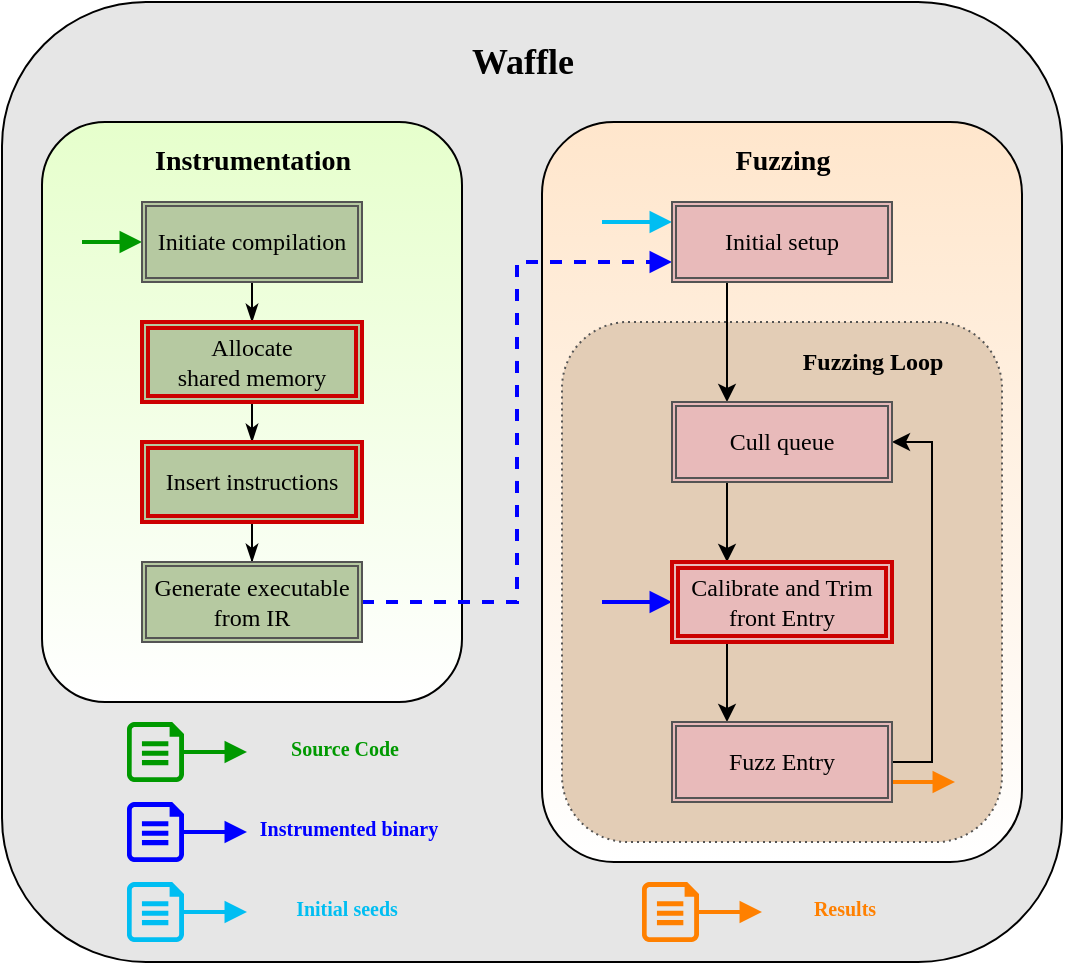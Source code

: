 <mxfile>
    <diagram id="CwqIJhX3pIehWAISivcS" name="Page-1">
        <mxGraphModel dx="1204" dy="760" grid="1" gridSize="10" guides="1" tooltips="1" connect="1" arrows="1" fold="1" page="1" pageScale="1" pageWidth="827" pageHeight="1169" math="0" shadow="0">
            <root>
                <mxCell id="0"/>
                <mxCell id="1" parent="0"/>
                <mxCell id="109" value="" style="rounded=1;whiteSpace=wrap;html=1;fontFamily=Georgia;fontSize=12;fillColor=#E6E6E6;" parent="1" vertex="1">
                    <mxGeometry x="40" y="40" width="530" height="480" as="geometry"/>
                </mxCell>
                <mxCell id="110" value="" style="rounded=1;whiteSpace=wrap;html=1;fontFamily=Georgia;fontSize=12;fillColor=#FFE6CC;gradientColor=#ffffff;" parent="1" vertex="1">
                    <mxGeometry x="310" y="100" width="240" height="370" as="geometry"/>
                </mxCell>
                <mxCell id="111" value="" style="rounded=1;whiteSpace=wrap;html=1;fontFamily=Georgia;fontSize=12;fillColor=#E6FFCC;gradientColor=#ffffff;" parent="1" vertex="1">
                    <mxGeometry x="60" y="100" width="210" height="290" as="geometry"/>
                </mxCell>
                <mxCell id="112" value="&lt;span style=&quot;font-size: 14px&quot;&gt;&lt;b&gt;Instrumentation&lt;/b&gt;&lt;/span&gt;" style="text;html=1;align=center;verticalAlign=middle;resizable=0;points=[];autosize=1;fontSize=12;fontFamily=Georgia;" parent="1" vertex="1">
                    <mxGeometry x="110" y="110" width="110" height="20" as="geometry"/>
                </mxCell>
                <mxCell id="115" style="edgeStyle=orthogonalEdgeStyle;rounded=0;orthogonalLoop=1;jettySize=auto;html=1;exitX=0.5;exitY=1;exitDx=0;exitDy=0;entryX=0.5;entryY=0;entryDx=0;entryDy=0;fontFamily=Georgia;fontSize=12;endArrow=classicThin;endFill=1;" parent="1" source="113" target="114" edge="1">
                    <mxGeometry x="60" y="100" as="geometry"/>
                </mxCell>
                <mxCell id="117" style="edgeStyle=orthogonalEdgeStyle;rounded=0;orthogonalLoop=1;jettySize=auto;html=1;exitX=0.5;exitY=1;exitDx=0;exitDy=0;entryX=0.5;entryY=0;entryDx=0;entryDy=0;fontFamily=Georgia;fontSize=12;endArrow=classicThin;endFill=1;" parent="1" source="114" target="116" edge="1">
                    <mxGeometry x="60" y="100" as="geometry"/>
                </mxCell>
                <mxCell id="119" style="edgeStyle=orthogonalEdgeStyle;rounded=0;orthogonalLoop=1;jettySize=auto;html=1;exitX=0.5;exitY=1;exitDx=0;exitDy=0;fontFamily=Georgia;fontSize=12;endArrow=classicThin;endFill=1;" parent="1" source="116" target="118" edge="1">
                    <mxGeometry x="60" y="100" as="geometry"/>
                </mxCell>
                <mxCell id="120" value="" style="rounded=1;whiteSpace=wrap;html=1;strokeColor=#545454;strokeWidth=1;fontFamily=Georgia;fontSize=12;dashed=1;dashPattern=1 2;fillColor=#E3CDB6;" parent="1" vertex="1">
                    <mxGeometry x="320" y="200" width="220" height="260" as="geometry"/>
                </mxCell>
                <mxCell id="121" value="&lt;b&gt;&lt;font style=&quot;font-size: 14px&quot;&gt;Fuzzing&lt;/font&gt;&lt;/b&gt;" style="text;html=1;align=center;verticalAlign=middle;resizable=0;points=[];autosize=1;fontSize=12;fontFamily=Georgia;" parent="1" vertex="1">
                    <mxGeometry x="400" y="110" width="60" height="20" as="geometry"/>
                </mxCell>
                <mxCell id="122" style="edgeStyle=orthogonalEdgeStyle;rounded=0;orthogonalLoop=1;jettySize=auto;html=1;exitX=0.25;exitY=1;exitDx=0;exitDy=0;entryX=0.25;entryY=0;entryDx=0;entryDy=0;" parent="1" source="123" target="133" edge="1">
                    <mxGeometry relative="1" as="geometry"/>
                </mxCell>
                <mxCell id="124" value="&lt;font size=&quot;1&quot;&gt;&lt;b style=&quot;font-size: 12px&quot;&gt;Fuzzing Loop&lt;/b&gt;&lt;/font&gt;" style="text;html=1;align=center;verticalAlign=middle;resizable=0;points=[];autosize=1;fontSize=12;fontFamily=Georgia;" parent="1" vertex="1">
                    <mxGeometry x="430" y="210" width="90" height="20" as="geometry"/>
                </mxCell>
                <mxCell id="125" value="&lt;b&gt;&lt;font style=&quot;font-size: 18px&quot;&gt;Waffle&lt;/font&gt;&lt;/b&gt;" style="text;html=1;align=center;verticalAlign=middle;resizable=0;points=[];autosize=1;fontFamily=Georgia;fontSize=12;" parent="1" vertex="1">
                    <mxGeometry x="265" y="60" width="70" height="20" as="geometry"/>
                </mxCell>
                <mxCell id="126" style="edgeStyle=orthogonalEdgeStyle;rounded=0;orthogonalLoop=1;jettySize=auto;html=1;exitX=1;exitY=0.5;exitDx=0;exitDy=0;entryX=0;entryY=0.75;entryDx=0;entryDy=0;endArrow=block;endFill=1;strokeWidth=2;fontFamily=Georgia;fontSize=12;dashed=1;strokeColor=#0000FF;" parent="1" source="118" target="123" edge="1">
                    <mxGeometry relative="1" as="geometry"/>
                </mxCell>
                <mxCell id="127" value="" style="endArrow=block;html=1;strokeWidth=2;fontFamily=Georgia;fontSize=12;endFill=1;entryX=0;entryY=0.5;entryDx=0;entryDy=0;strokeColor=#009900;" parent="1" target="113" edge="1">
                    <mxGeometry width="50" height="50" relative="1" as="geometry">
                        <mxPoint x="80" y="160" as="sourcePoint"/>
                        <mxPoint x="91.5" y="159.58" as="targetPoint"/>
                    </mxGeometry>
                </mxCell>
                <mxCell id="128" style="edgeStyle=orthogonalEdgeStyle;rounded=0;orthogonalLoop=1;jettySize=auto;html=1;exitX=1;exitY=0.5;exitDx=0;exitDy=0;entryX=1;entryY=0.5;entryDx=0;entryDy=0;" parent="1" source="129" target="133" edge="1">
                    <mxGeometry relative="1" as="geometry"/>
                </mxCell>
                <mxCell id="130" style="edgeStyle=orthogonalEdgeStyle;rounded=0;orthogonalLoop=1;jettySize=auto;html=1;exitX=0.25;exitY=1;exitDx=0;exitDy=0;entryX=0.25;entryY=0;entryDx=0;entryDy=0;" parent="1" source="131" target="129" edge="1">
                    <mxGeometry relative="1" as="geometry"/>
                </mxCell>
                <mxCell id="132" style="edgeStyle=orthogonalEdgeStyle;rounded=0;orthogonalLoop=1;jettySize=auto;html=1;exitX=0.25;exitY=1;exitDx=0;exitDy=0;entryX=0.25;entryY=0;entryDx=0;entryDy=0;" parent="1" source="133" target="131" edge="1">
                    <mxGeometry relative="1" as="geometry"/>
                </mxCell>
                <mxCell id="134" value="" style="endArrow=block;html=1;strokeWidth=2;fontFamily=Georgia;fontSize=12;strokeColor=#00BEF2;endFill=1;entryX=0;entryY=0.25;entryDx=0;entryDy=0;" parent="1" target="123" edge="1">
                    <mxGeometry width="50" height="50" relative="1" as="geometry">
                        <mxPoint x="340" y="150" as="sourcePoint"/>
                        <mxPoint x="350" y="352.5" as="targetPoint"/>
                        <Array as="points">
                            <mxPoint x="340" y="150"/>
                        </Array>
                    </mxGeometry>
                </mxCell>
                <mxCell id="135" value="" style="endArrow=block;html=1;strokeWidth=2;fontFamily=Georgia;fontSize=12;endFill=1;entryX=0;entryY=0.5;entryDx=0;entryDy=0;strokeColor=#0000FF;" parent="1" target="131" edge="1">
                    <mxGeometry width="50" height="50" relative="1" as="geometry">
                        <mxPoint x="340" y="340" as="sourcePoint"/>
                        <mxPoint x="350" y="319.31" as="targetPoint"/>
                    </mxGeometry>
                </mxCell>
                <mxCell id="136" value="" style="group" parent="1" vertex="1" connectable="0">
                    <mxGeometry x="102.5" y="440" width="160" height="30" as="geometry"/>
                </mxCell>
                <mxCell id="137" value="" style="verticalLabelPosition=bottom;html=1;verticalAlign=top;align=center;strokeColor=none;shape=mxgraph.azure.cloud_services_configuration_file;pointerEvents=1;dashed=1;dashPattern=1 2;fontFamily=Georgia;fontSize=12;fillColor=#0000FF;" parent="136" vertex="1">
                    <mxGeometry width="28.5" height="30" as="geometry"/>
                </mxCell>
                <mxCell id="138" value="" style="endArrow=block;html=1;strokeWidth=2;fontFamily=Georgia;fontSize=12;exitX=1;exitY=0.5;exitDx=0;exitDy=0;exitPerimeter=0;strokeColor=#0000FF;endFill=1;" parent="136" source="137" edge="1">
                    <mxGeometry width="50" height="50" relative="1" as="geometry">
                        <mxPoint x="50" y="10" as="sourcePoint"/>
                        <mxPoint x="60" y="15" as="targetPoint"/>
                    </mxGeometry>
                </mxCell>
                <mxCell id="139" value="&lt;font color=&quot;#0000ff&quot; size=&quot;1&quot;&gt;&lt;b&gt;Instrumented binary&lt;/b&gt;&lt;/font&gt;" style="text;html=1;align=center;verticalAlign=middle;resizable=0;points=[];autosize=1;fontSize=12;fontFamily=Georgia;" parent="136" vertex="1">
                    <mxGeometry x="60" y="3" width="100" height="20" as="geometry"/>
                </mxCell>
                <mxCell id="140" value="" style="group" parent="1" vertex="1" connectable="0">
                    <mxGeometry x="102.5" y="480" width="150" height="30" as="geometry"/>
                </mxCell>
                <mxCell id="141" value="" style="verticalLabelPosition=bottom;html=1;verticalAlign=top;align=center;strokeColor=none;shape=mxgraph.azure.cloud_services_configuration_file;pointerEvents=1;dashed=1;dashPattern=1 2;fontFamily=Georgia;fontSize=12;fillColor=#00BEF2;" parent="140" vertex="1">
                    <mxGeometry width="28.5" height="30" as="geometry"/>
                </mxCell>
                <mxCell id="142" value="" style="endArrow=block;html=1;strokeWidth=2;fontFamily=Georgia;fontSize=12;exitX=1;exitY=0.5;exitDx=0;exitDy=0;exitPerimeter=0;strokeColor=#00BEF2;endFill=1;" parent="140" source="141" edge="1">
                    <mxGeometry width="50" height="50" relative="1" as="geometry">
                        <mxPoint x="80" y="20" as="sourcePoint"/>
                        <mxPoint x="60" y="15" as="targetPoint"/>
                    </mxGeometry>
                </mxCell>
                <mxCell id="143" value="&lt;font color=&quot;#00bef2&quot; size=&quot;1&quot;&gt;&lt;b&gt;Initial seeds&lt;/b&gt;&lt;/font&gt;" style="text;html=1;align=center;verticalAlign=middle;resizable=0;points=[];autosize=1;fontSize=12;fontFamily=Georgia;" parent="140" vertex="1">
                    <mxGeometry x="74" y="3" width="70" height="20" as="geometry"/>
                </mxCell>
                <mxCell id="144" value="" style="verticalLabelPosition=bottom;html=1;verticalAlign=top;align=center;strokeColor=none;shape=mxgraph.azure.cloud_services_configuration_file;pointerEvents=1;dashed=1;dashPattern=1 2;fontFamily=Georgia;fontSize=12;fillColor=#FF8000;" parent="1" vertex="1">
                    <mxGeometry x="360" y="480" width="28.5" height="30" as="geometry"/>
                </mxCell>
                <mxCell id="145" value="" style="endArrow=block;html=1;strokeWidth=2;fontFamily=Georgia;fontSize=12;exitX=1;exitY=0.5;exitDx=0;exitDy=0;exitPerimeter=0;endFill=1;strokeColor=#FF8000;" parent="1" source="144" edge="1">
                    <mxGeometry x="360" y="480" width="50" height="50" as="geometry">
                        <mxPoint x="440" y="500" as="sourcePoint"/>
                        <mxPoint x="420" y="495" as="targetPoint"/>
                    </mxGeometry>
                </mxCell>
                <mxCell id="146" value="&lt;font size=&quot;1&quot;&gt;&lt;b&gt;Results&lt;/b&gt;&lt;/font&gt;" style="text;html=1;align=center;verticalAlign=middle;resizable=0;points=[];autosize=1;fontSize=12;fontFamily=Georgia;fontColor=#FF8000;" parent="1" vertex="1">
                    <mxGeometry x="436" y="483" width="50" height="20" as="geometry"/>
                </mxCell>
                <mxCell id="147" value="" style="group" parent="1" vertex="1" connectable="0">
                    <mxGeometry x="102.5" y="400" width="145" height="30" as="geometry"/>
                </mxCell>
                <mxCell id="148" value="" style="verticalLabelPosition=bottom;html=1;verticalAlign=top;align=center;strokeColor=none;shape=mxgraph.azure.cloud_services_configuration_file;pointerEvents=1;dashed=1;dashPattern=1 2;fontFamily=Georgia;fontSize=12;fillColor=#009900;" parent="147" vertex="1">
                    <mxGeometry width="28.5" height="30" as="geometry"/>
                </mxCell>
                <mxCell id="149" value="" style="endArrow=block;html=1;strokeWidth=2;fontFamily=Georgia;fontSize=12;exitX=1;exitY=0.5;exitDx=0;exitDy=0;exitPerimeter=0;endFill=1;strokeColor=#009900;" parent="147" source="148" edge="1">
                    <mxGeometry width="50" height="50" as="geometry">
                        <mxPoint x="48.5" y="14.66" as="sourcePoint"/>
                        <mxPoint x="60" y="15" as="targetPoint"/>
                    </mxGeometry>
                </mxCell>
                <mxCell id="150" value="&lt;b style=&quot;font-size: x-small&quot;&gt;&lt;font color=&quot;#009900&quot;&gt;Source Code&lt;/font&gt;&lt;/b&gt;" style="text;html=1;align=center;verticalAlign=middle;resizable=0;points=[];autosize=1;fontSize=12;fontFamily=Georgia;" parent="147" vertex="1">
                    <mxGeometry x="73" y="3" width="70" height="20" as="geometry"/>
                </mxCell>
                <mxCell id="151" value="" style="endArrow=block;html=1;strokeWidth=2;fontFamily=Georgia;fontSize=12;endFill=1;strokeColor=#FF8000;" parent="1" edge="1">
                    <mxGeometry x="456.5" y="415" width="50" height="50" as="geometry">
                        <mxPoint x="485" y="430" as="sourcePoint"/>
                        <mxPoint x="516.5" y="430" as="targetPoint"/>
                    </mxGeometry>
                </mxCell>
                <mxCell id="129" value="Fuzz Entry" style="shape=ext;double=1;rounded=0;whiteSpace=wrap;html=1;strokeColor=#545454;strokeWidth=1;fontFamily=Georgia;fontSize=12;fillColor=#E8BABA;" parent="1" vertex="1">
                    <mxGeometry x="375" y="400" width="110" height="40" as="geometry"/>
                </mxCell>
                <mxCell id="131" value="Calibrate and Trim&lt;br&gt;front Entry" style="shape=ext;double=1;rounded=0;whiteSpace=wrap;html=1;strokeWidth=2;fontFamily=Georgia;fontSize=12;fillColor=#E8BABA;strokeColor=#CC0000;" parent="1" vertex="1">
                    <mxGeometry x="375" y="320" width="110" height="40" as="geometry"/>
                </mxCell>
                <mxCell id="133" value="Cull queue" style="shape=ext;double=1;rounded=0;whiteSpace=wrap;html=1;strokeColor=#545454;strokeWidth=1;fontFamily=Georgia;fontSize=12;fillColor=#E8BABA;" parent="1" vertex="1">
                    <mxGeometry x="375" y="240" width="110" height="40" as="geometry"/>
                </mxCell>
                <mxCell id="113" value="Initiate compilation" style="shape=ext;double=1;rounded=0;whiteSpace=wrap;html=1;strokeColor=#545454;strokeWidth=1;fontFamily=Georgia;fontSize=12;fillColor=#B6C9A1;" parent="1" vertex="1">
                    <mxGeometry x="110" y="140" width="110" height="40" as="geometry"/>
                </mxCell>
                <mxCell id="114" value="Allocate&lt;br&gt;shared memory" style="shape=ext;double=1;rounded=0;whiteSpace=wrap;html=1;strokeWidth=2;fontFamily=Georgia;fontSize=12;fillColor=#B6C9A1;strokeColor=#CC0000;" parent="1" vertex="1">
                    <mxGeometry x="110" y="200" width="110" height="40" as="geometry"/>
                </mxCell>
                <mxCell id="116" value="Insert instructions" style="shape=ext;double=1;rounded=0;whiteSpace=wrap;html=1;strokeWidth=2;fontFamily=Georgia;fontSize=12;fillColor=#B6C9A1;strokeColor=#CC0000;" parent="1" vertex="1">
                    <mxGeometry x="110" y="260" width="110" height="40" as="geometry"/>
                </mxCell>
                <mxCell id="118" value="Generate executable from IR" style="shape=ext;double=1;rounded=0;whiteSpace=wrap;html=1;strokeColor=#545454;strokeWidth=1;fontFamily=Georgia;fontSize=12;fillColor=#B6C9A1;" parent="1" vertex="1">
                    <mxGeometry x="110" y="320" width="110" height="40" as="geometry"/>
                </mxCell>
                <mxCell id="123" value="Initial setup" style="shape=ext;double=1;rounded=0;whiteSpace=wrap;html=1;strokeColor=#545454;strokeWidth=1;fontFamily=Georgia;fontSize=12;fillColor=#E8BABA;" parent="1" vertex="1">
                    <mxGeometry x="375" y="140" width="110" height="40" as="geometry"/>
                </mxCell>
            </root>
        </mxGraphModel>
    </diagram>
</mxfile>